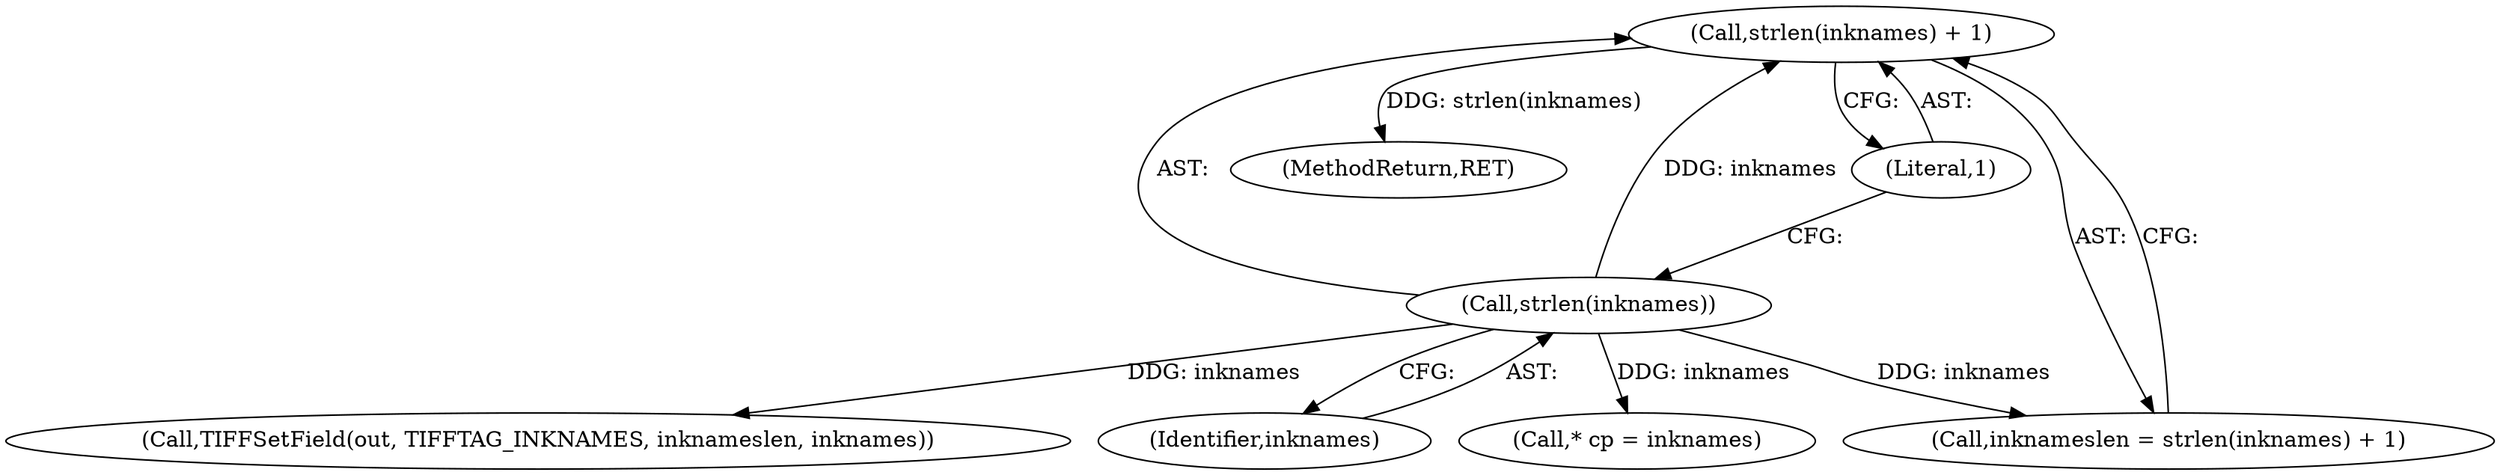 digraph "0_libtiff_5c080298d59efa53264d7248bbe3a04660db6ef7_2@API" {
"1000618" [label="(Call,strlen(inknames) + 1)"];
"1000619" [label="(Call,strlen(inknames))"];
"1000616" [label="(Call,inknameslen = strlen(inknames) + 1)"];
"1000619" [label="(Call,strlen(inknames))"];
"1000618" [label="(Call,strlen(inknames) + 1)"];
"1000623" [label="(Call,* cp = inknames)"];
"1000646" [label="(Call,TIFFSetField(out, TIFFTAG_INKNAMES, inknameslen, inknames))"];
"1000620" [label="(Identifier,inknames)"];
"1000750" [label="(MethodReturn,RET)"];
"1000621" [label="(Literal,1)"];
"1000618" -> "1000616"  [label="AST: "];
"1000618" -> "1000621"  [label="CFG: "];
"1000619" -> "1000618"  [label="AST: "];
"1000621" -> "1000618"  [label="AST: "];
"1000616" -> "1000618"  [label="CFG: "];
"1000618" -> "1000750"  [label="DDG: strlen(inknames)"];
"1000619" -> "1000618"  [label="DDG: inknames"];
"1000619" -> "1000620"  [label="CFG: "];
"1000620" -> "1000619"  [label="AST: "];
"1000621" -> "1000619"  [label="CFG: "];
"1000619" -> "1000616"  [label="DDG: inknames"];
"1000619" -> "1000623"  [label="DDG: inknames"];
"1000619" -> "1000646"  [label="DDG: inknames"];
}
